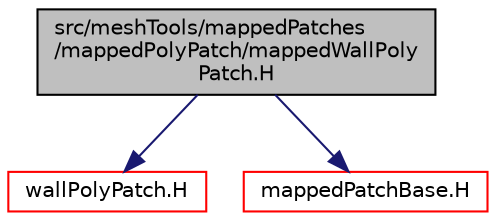digraph "src/meshTools/mappedPatches/mappedPolyPatch/mappedWallPolyPatch.H"
{
  bgcolor="transparent";
  edge [fontname="Helvetica",fontsize="10",labelfontname="Helvetica",labelfontsize="10"];
  node [fontname="Helvetica",fontsize="10",shape=record];
  Node0 [label="src/meshTools/mappedPatches\l/mappedPolyPatch/mappedWallPoly\lPatch.H",height=0.2,width=0.4,color="black", fillcolor="grey75", style="filled", fontcolor="black"];
  Node0 -> Node1 [color="midnightblue",fontsize="10",style="solid",fontname="Helvetica"];
  Node1 [label="wallPolyPatch.H",height=0.2,width=0.4,color="red",URL="$a12515.html"];
  Node0 -> Node167 [color="midnightblue",fontsize="10",style="solid",fontname="Helvetica"];
  Node167 [label="mappedPatchBase.H",height=0.2,width=0.4,color="red",URL="$a08282.html"];
}

